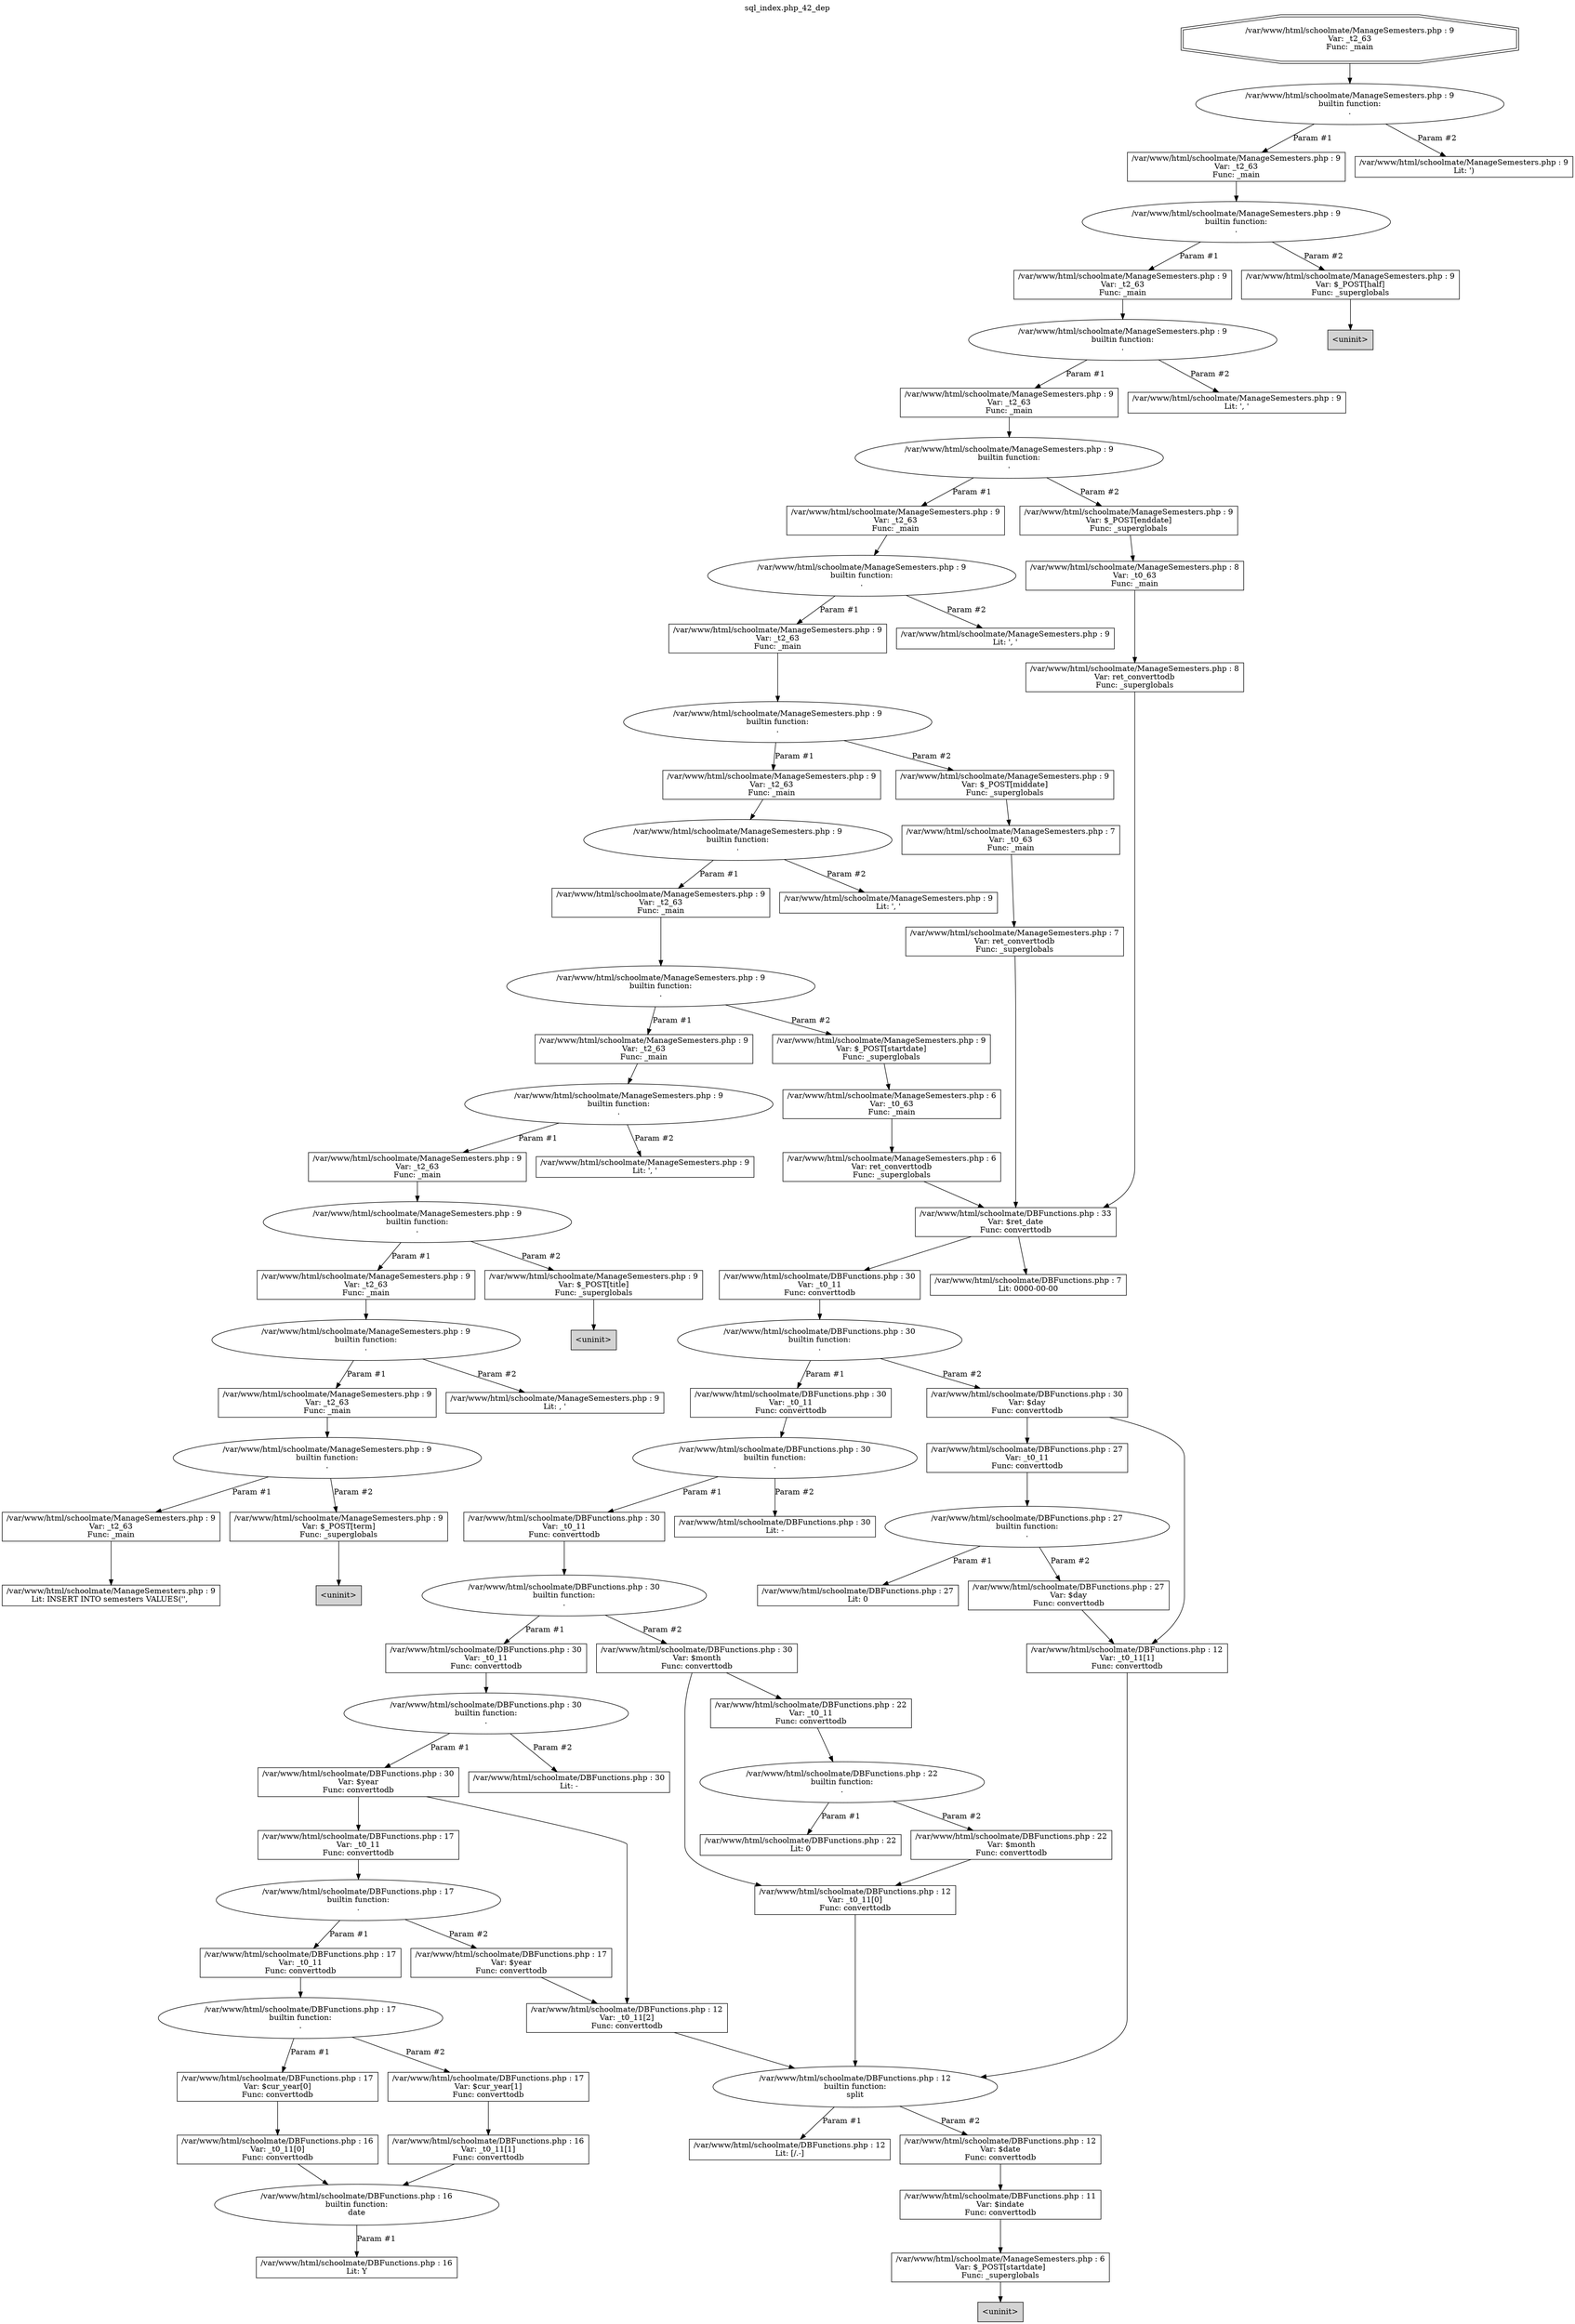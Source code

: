 digraph cfg {
  label="sql_index.php_42_dep";
  labelloc=t;
  n1 [shape=doubleoctagon, label="/var/www/html/schoolmate/ManageSemesters.php : 9\nVar: _t2_63\nFunc: _main\n"];
  n2 [shape=ellipse, label="/var/www/html/schoolmate/ManageSemesters.php : 9\nbuiltin function:\n.\n"];
  n3 [shape=box, label="/var/www/html/schoolmate/ManageSemesters.php : 9\nVar: _t2_63\nFunc: _main\n"];
  n4 [shape=ellipse, label="/var/www/html/schoolmate/ManageSemesters.php : 9\nbuiltin function:\n.\n"];
  n5 [shape=box, label="/var/www/html/schoolmate/ManageSemesters.php : 9\nVar: _t2_63\nFunc: _main\n"];
  n6 [shape=ellipse, label="/var/www/html/schoolmate/ManageSemesters.php : 9\nbuiltin function:\n.\n"];
  n7 [shape=box, label="/var/www/html/schoolmate/ManageSemesters.php : 9\nVar: _t2_63\nFunc: _main\n"];
  n8 [shape=ellipse, label="/var/www/html/schoolmate/ManageSemesters.php : 9\nbuiltin function:\n.\n"];
  n9 [shape=box, label="/var/www/html/schoolmate/ManageSemesters.php : 9\nVar: _t2_63\nFunc: _main\n"];
  n10 [shape=ellipse, label="/var/www/html/schoolmate/ManageSemesters.php : 9\nbuiltin function:\n.\n"];
  n11 [shape=box, label="/var/www/html/schoolmate/ManageSemesters.php : 9\nVar: _t2_63\nFunc: _main\n"];
  n12 [shape=ellipse, label="/var/www/html/schoolmate/ManageSemesters.php : 9\nbuiltin function:\n.\n"];
  n13 [shape=box, label="/var/www/html/schoolmate/ManageSemesters.php : 9\nVar: _t2_63\nFunc: _main\n"];
  n14 [shape=ellipse, label="/var/www/html/schoolmate/ManageSemesters.php : 9\nbuiltin function:\n.\n"];
  n15 [shape=box, label="/var/www/html/schoolmate/ManageSemesters.php : 9\nVar: _t2_63\nFunc: _main\n"];
  n16 [shape=ellipse, label="/var/www/html/schoolmate/ManageSemesters.php : 9\nbuiltin function:\n.\n"];
  n17 [shape=box, label="/var/www/html/schoolmate/ManageSemesters.php : 9\nVar: _t2_63\nFunc: _main\n"];
  n18 [shape=ellipse, label="/var/www/html/schoolmate/ManageSemesters.php : 9\nbuiltin function:\n.\n"];
  n19 [shape=box, label="/var/www/html/schoolmate/ManageSemesters.php : 9\nVar: _t2_63\nFunc: _main\n"];
  n20 [shape=ellipse, label="/var/www/html/schoolmate/ManageSemesters.php : 9\nbuiltin function:\n.\n"];
  n21 [shape=box, label="/var/www/html/schoolmate/ManageSemesters.php : 9\nVar: _t2_63\nFunc: _main\n"];
  n22 [shape=ellipse, label="/var/www/html/schoolmate/ManageSemesters.php : 9\nbuiltin function:\n.\n"];
  n23 [shape=box, label="/var/www/html/schoolmate/ManageSemesters.php : 9\nVar: _t2_63\nFunc: _main\n"];
  n24 [shape=ellipse, label="/var/www/html/schoolmate/ManageSemesters.php : 9\nbuiltin function:\n.\n"];
  n25 [shape=box, label="/var/www/html/schoolmate/ManageSemesters.php : 9\nVar: _t2_63\nFunc: _main\n"];
  n26 [shape=box, label="/var/www/html/schoolmate/ManageSemesters.php : 9\nLit: INSERT INTO semesters VALUES('', \n"];
  n27 [shape=box, label="/var/www/html/schoolmate/ManageSemesters.php : 9\nVar: $_POST[term]\nFunc: _superglobals\n"];
  n28 [shape=box, label="<uninit>",style=filled];
  n29 [shape=box, label="/var/www/html/schoolmate/ManageSemesters.php : 9\nLit: , '\n"];
  n30 [shape=box, label="/var/www/html/schoolmate/ManageSemesters.php : 9\nVar: $_POST[title]\nFunc: _superglobals\n"];
  n31 [shape=box, label="<uninit>",style=filled];
  n32 [shape=box, label="/var/www/html/schoolmate/ManageSemesters.php : 9\nLit: ', '\n"];
  n33 [shape=box, label="/var/www/html/schoolmate/ManageSemesters.php : 9\nVar: $_POST[startdate]\nFunc: _superglobals\n"];
  n34 [shape=box, label="/var/www/html/schoolmate/ManageSemesters.php : 6\nVar: _t0_63\nFunc: _main\n"];
  n35 [shape=box, label="/var/www/html/schoolmate/ManageSemesters.php : 6\nVar: ret_converttodb\nFunc: _superglobals\n"];
  n36 [shape=box, label="/var/www/html/schoolmate/DBFunctions.php : 33\nVar: $ret_date\nFunc: converttodb\n"];
  n37 [shape=box, label="/var/www/html/schoolmate/DBFunctions.php : 30\nVar: _t0_11\nFunc: converttodb\n"];
  n38 [shape=ellipse, label="/var/www/html/schoolmate/DBFunctions.php : 30\nbuiltin function:\n.\n"];
  n39 [shape=box, label="/var/www/html/schoolmate/DBFunctions.php : 30\nVar: _t0_11\nFunc: converttodb\n"];
  n40 [shape=ellipse, label="/var/www/html/schoolmate/DBFunctions.php : 30\nbuiltin function:\n.\n"];
  n41 [shape=box, label="/var/www/html/schoolmate/DBFunctions.php : 30\nVar: _t0_11\nFunc: converttodb\n"];
  n42 [shape=ellipse, label="/var/www/html/schoolmate/DBFunctions.php : 30\nbuiltin function:\n.\n"];
  n43 [shape=box, label="/var/www/html/schoolmate/DBFunctions.php : 30\nVar: _t0_11\nFunc: converttodb\n"];
  n44 [shape=ellipse, label="/var/www/html/schoolmate/DBFunctions.php : 30\nbuiltin function:\n.\n"];
  n45 [shape=box, label="/var/www/html/schoolmate/DBFunctions.php : 30\nVar: $year\nFunc: converttodb\n"];
  n46 [shape=box, label="/var/www/html/schoolmate/DBFunctions.php : 17\nVar: _t0_11\nFunc: converttodb\n"];
  n47 [shape=ellipse, label="/var/www/html/schoolmate/DBFunctions.php : 17\nbuiltin function:\n.\n"];
  n48 [shape=box, label="/var/www/html/schoolmate/DBFunctions.php : 17\nVar: _t0_11\nFunc: converttodb\n"];
  n49 [shape=ellipse, label="/var/www/html/schoolmate/DBFunctions.php : 17\nbuiltin function:\n.\n"];
  n50 [shape=box, label="/var/www/html/schoolmate/DBFunctions.php : 17\nVar: $cur_year[0]\nFunc: converttodb\n"];
  n51 [shape=box, label="/var/www/html/schoolmate/DBFunctions.php : 16\nVar: _t0_11[0]\nFunc: converttodb\n"];
  n52 [shape=ellipse, label="/var/www/html/schoolmate/DBFunctions.php : 16\nbuiltin function:\ndate\n"];
  n53 [shape=box, label="/var/www/html/schoolmate/DBFunctions.php : 16\nLit: Y\n"];
  n54 [shape=box, label="/var/www/html/schoolmate/DBFunctions.php : 17\nVar: $cur_year[1]\nFunc: converttodb\n"];
  n55 [shape=box, label="/var/www/html/schoolmate/DBFunctions.php : 16\nVar: _t0_11[1]\nFunc: converttodb\n"];
  n56 [shape=box, label="/var/www/html/schoolmate/DBFunctions.php : 17\nVar: $year\nFunc: converttodb\n"];
  n57 [shape=box, label="/var/www/html/schoolmate/DBFunctions.php : 12\nVar: _t0_11[2]\nFunc: converttodb\n"];
  n58 [shape=ellipse, label="/var/www/html/schoolmate/DBFunctions.php : 12\nbuiltin function:\nsplit\n"];
  n59 [shape=box, label="/var/www/html/schoolmate/DBFunctions.php : 12\nLit: [/.-]\n"];
  n60 [shape=box, label="/var/www/html/schoolmate/DBFunctions.php : 12\nVar: $date\nFunc: converttodb\n"];
  n61 [shape=box, label="/var/www/html/schoolmate/DBFunctions.php : 11\nVar: $indate\nFunc: converttodb\n"];
  n62 [shape=box, label="/var/www/html/schoolmate/ManageSemesters.php : 6\nVar: $_POST[startdate]\nFunc: _superglobals\n"];
  n63 [shape=box, label="<uninit>",style=filled];
  n64 [shape=box, label="/var/www/html/schoolmate/DBFunctions.php : 30\nLit: -\n"];
  n65 [shape=box, label="/var/www/html/schoolmate/DBFunctions.php : 30\nVar: $month\nFunc: converttodb\n"];
  n66 [shape=box, label="/var/www/html/schoolmate/DBFunctions.php : 12\nVar: _t0_11[0]\nFunc: converttodb\n"];
  n67 [shape=box, label="/var/www/html/schoolmate/DBFunctions.php : 22\nVar: _t0_11\nFunc: converttodb\n"];
  n68 [shape=ellipse, label="/var/www/html/schoolmate/DBFunctions.php : 22\nbuiltin function:\n.\n"];
  n69 [shape=box, label="/var/www/html/schoolmate/DBFunctions.php : 22\nLit: 0\n"];
  n70 [shape=box, label="/var/www/html/schoolmate/DBFunctions.php : 22\nVar: $month\nFunc: converttodb\n"];
  n71 [shape=box, label="/var/www/html/schoolmate/DBFunctions.php : 30\nLit: -\n"];
  n72 [shape=box, label="/var/www/html/schoolmate/DBFunctions.php : 30\nVar: $day\nFunc: converttodb\n"];
  n73 [shape=box, label="/var/www/html/schoolmate/DBFunctions.php : 27\nVar: _t0_11\nFunc: converttodb\n"];
  n74 [shape=ellipse, label="/var/www/html/schoolmate/DBFunctions.php : 27\nbuiltin function:\n.\n"];
  n75 [shape=box, label="/var/www/html/schoolmate/DBFunctions.php : 27\nLit: 0\n"];
  n76 [shape=box, label="/var/www/html/schoolmate/DBFunctions.php : 27\nVar: $day\nFunc: converttodb\n"];
  n77 [shape=box, label="/var/www/html/schoolmate/DBFunctions.php : 12\nVar: _t0_11[1]\nFunc: converttodb\n"];
  n78 [shape=box, label="/var/www/html/schoolmate/DBFunctions.php : 7\nLit: 0000-00-00\n"];
  n79 [shape=box, label="/var/www/html/schoolmate/ManageSemesters.php : 9\nLit: ', '\n"];
  n80 [shape=box, label="/var/www/html/schoolmate/ManageSemesters.php : 9\nVar: $_POST[middate]\nFunc: _superglobals\n"];
  n81 [shape=box, label="/var/www/html/schoolmate/ManageSemesters.php : 7\nVar: _t0_63\nFunc: _main\n"];
  n82 [shape=box, label="/var/www/html/schoolmate/ManageSemesters.php : 7\nVar: ret_converttodb\nFunc: _superglobals\n"];
  n83 [shape=box, label="/var/www/html/schoolmate/ManageSemesters.php : 9\nLit: ', '\n"];
  n84 [shape=box, label="/var/www/html/schoolmate/ManageSemesters.php : 9\nVar: $_POST[enddate]\nFunc: _superglobals\n"];
  n85 [shape=box, label="/var/www/html/schoolmate/ManageSemesters.php : 8\nVar: _t0_63\nFunc: _main\n"];
  n86 [shape=box, label="/var/www/html/schoolmate/ManageSemesters.php : 8\nVar: ret_converttodb\nFunc: _superglobals\n"];
  n87 [shape=box, label="/var/www/html/schoolmate/ManageSemesters.php : 9\nLit: ', '\n"];
  n88 [shape=box, label="/var/www/html/schoolmate/ManageSemesters.php : 9\nVar: $_POST[half]\nFunc: _superglobals\n"];
  n89 [shape=box, label="<uninit>",style=filled];
  n90 [shape=box, label="/var/www/html/schoolmate/ManageSemesters.php : 9\nLit: ')\n"];
  n1 -> n2;
  n3 -> n4;
  n5 -> n6;
  n7 -> n8;
  n9 -> n10;
  n11 -> n12;
  n13 -> n14;
  n15 -> n16;
  n17 -> n18;
  n19 -> n20;
  n21 -> n22;
  n23 -> n24;
  n25 -> n26;
  n24 -> n25[label="Param #1"];
  n24 -> n27[label="Param #2"];
  n27 -> n28;
  n22 -> n23[label="Param #1"];
  n22 -> n29[label="Param #2"];
  n20 -> n21[label="Param #1"];
  n20 -> n30[label="Param #2"];
  n30 -> n31;
  n18 -> n19[label="Param #1"];
  n18 -> n32[label="Param #2"];
  n16 -> n17[label="Param #1"];
  n16 -> n33[label="Param #2"];
  n37 -> n38;
  n39 -> n40;
  n41 -> n42;
  n43 -> n44;
  n46 -> n47;
  n48 -> n49;
  n51 -> n52;
  n52 -> n53[label="Param #1"];
  n50 -> n51;
  n49 -> n50[label="Param #1"];
  n49 -> n54[label="Param #2"];
  n55 -> n52;
  n54 -> n55;
  n47 -> n48[label="Param #1"];
  n47 -> n56[label="Param #2"];
  n57 -> n58;
  n58 -> n59[label="Param #1"];
  n58 -> n60[label="Param #2"];
  n62 -> n63;
  n61 -> n62;
  n60 -> n61;
  n56 -> n57;
  n45 -> n46;
  n45 -> n57;
  n44 -> n45[label="Param #1"];
  n44 -> n64[label="Param #2"];
  n42 -> n43[label="Param #1"];
  n42 -> n65[label="Param #2"];
  n66 -> n58;
  n65 -> n66;
  n65 -> n67;
  n67 -> n68;
  n68 -> n69[label="Param #1"];
  n68 -> n70[label="Param #2"];
  n70 -> n66;
  n40 -> n41[label="Param #1"];
  n40 -> n71[label="Param #2"];
  n38 -> n39[label="Param #1"];
  n38 -> n72[label="Param #2"];
  n73 -> n74;
  n74 -> n75[label="Param #1"];
  n74 -> n76[label="Param #2"];
  n77 -> n58;
  n76 -> n77;
  n72 -> n73;
  n72 -> n77;
  n36 -> n37;
  n36 -> n78;
  n35 -> n36;
  n34 -> n35;
  n33 -> n34;
  n14 -> n15[label="Param #1"];
  n14 -> n79[label="Param #2"];
  n12 -> n13[label="Param #1"];
  n12 -> n80[label="Param #2"];
  n82 -> n36;
  n81 -> n82;
  n80 -> n81;
  n10 -> n11[label="Param #1"];
  n10 -> n83[label="Param #2"];
  n8 -> n9[label="Param #1"];
  n8 -> n84[label="Param #2"];
  n86 -> n36;
  n85 -> n86;
  n84 -> n85;
  n6 -> n7[label="Param #1"];
  n6 -> n87[label="Param #2"];
  n4 -> n5[label="Param #1"];
  n4 -> n88[label="Param #2"];
  n88 -> n89;
  n2 -> n3[label="Param #1"];
  n2 -> n90[label="Param #2"];
}
